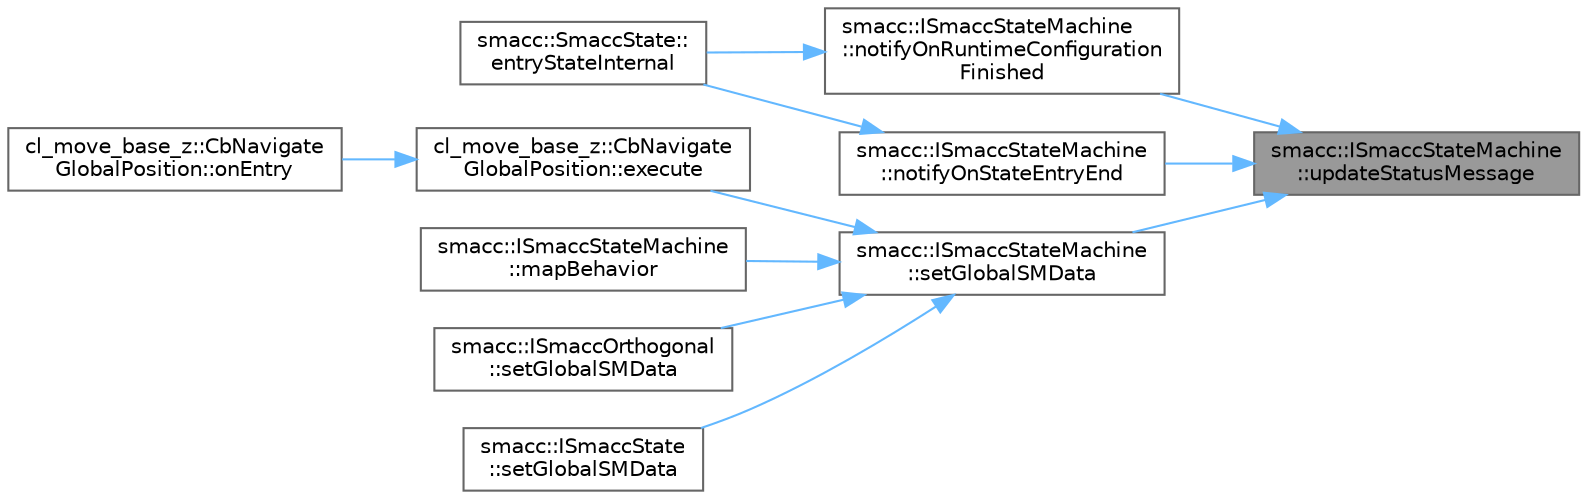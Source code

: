 digraph "smacc::ISmaccStateMachine::updateStatusMessage"
{
 // LATEX_PDF_SIZE
  bgcolor="transparent";
  edge [fontname=Helvetica,fontsize=10,labelfontname=Helvetica,labelfontsize=10];
  node [fontname=Helvetica,fontsize=10,shape=box,height=0.2,width=0.4];
  rankdir="RL";
  Node1 [label="smacc::ISmaccStateMachine\l::updateStatusMessage",height=0.2,width=0.4,color="gray40", fillcolor="grey60", style="filled", fontcolor="black",tooltip=" "];
  Node1 -> Node2 [dir="back",color="steelblue1",style="solid"];
  Node2 [label="smacc::ISmaccStateMachine\l::notifyOnRuntimeConfiguration\lFinished",height=0.2,width=0.4,color="grey40", fillcolor="white", style="filled",URL="$classsmacc_1_1ISmaccStateMachine.html#a0a561ebd12c874a9fa85ba75b740871b",tooltip=" "];
  Node2 -> Node3 [dir="back",color="steelblue1",style="solid"];
  Node3 [label="smacc::SmaccState::\lentryStateInternal",height=0.2,width=0.4,color="grey40", fillcolor="white", style="filled",URL="$classsmacc_1_1SmaccState.html#a084b95d0cb856d048fdb5ce81400eec7",tooltip=" "];
  Node1 -> Node4 [dir="back",color="steelblue1",style="solid"];
  Node4 [label="smacc::ISmaccStateMachine\l::notifyOnStateEntryEnd",height=0.2,width=0.4,color="grey40", fillcolor="white", style="filled",URL="$classsmacc_1_1ISmaccStateMachine.html#a856cf2d25d84659b974cccfbf44aeec9",tooltip=" "];
  Node4 -> Node3 [dir="back",color="steelblue1",style="solid"];
  Node1 -> Node5 [dir="back",color="steelblue1",style="solid"];
  Node5 [label="smacc::ISmaccStateMachine\l::setGlobalSMData",height=0.2,width=0.4,color="grey40", fillcolor="white", style="filled",URL="$classsmacc_1_1ISmaccStateMachine.html#a8588f9e580fbb95b53e2bd2ca3ff1f98",tooltip=" "];
  Node5 -> Node6 [dir="back",color="steelblue1",style="solid"];
  Node6 [label="cl_move_base_z::CbNavigate\lGlobalPosition::execute",height=0.2,width=0.4,color="grey40", fillcolor="white", style="filled",URL="$classcl__move__base__z_1_1CbNavigateGlobalPosition.html#a0b8525ea9e4388b27cb1f9b1e06a3b63",tooltip=" "];
  Node6 -> Node7 [dir="back",color="steelblue1",style="solid"];
  Node7 [label="cl_move_base_z::CbNavigate\lGlobalPosition::onEntry",height=0.2,width=0.4,color="grey40", fillcolor="white", style="filled",URL="$classcl__move__base__z_1_1CbNavigateGlobalPosition.html#a66d8b0555ef2945bc108dcd5171be292",tooltip=" "];
  Node5 -> Node8 [dir="back",color="steelblue1",style="solid"];
  Node8 [label="smacc::ISmaccStateMachine\l::mapBehavior",height=0.2,width=0.4,color="grey40", fillcolor="white", style="filled",URL="$classsmacc_1_1ISmaccStateMachine.html#acfb75233b79062cc7769ea751b7f320d",tooltip=" "];
  Node5 -> Node9 [dir="back",color="steelblue1",style="solid"];
  Node9 [label="smacc::ISmaccOrthogonal\l::setGlobalSMData",height=0.2,width=0.4,color="grey40", fillcolor="white", style="filled",URL="$classsmacc_1_1ISmaccOrthogonal.html#a2b5b15907fa6c7c6882717246f0633ab",tooltip=" "];
  Node5 -> Node10 [dir="back",color="steelblue1",style="solid"];
  Node10 [label="smacc::ISmaccState\l::setGlobalSMData",height=0.2,width=0.4,color="grey40", fillcolor="white", style="filled",URL="$classsmacc_1_1ISmaccState.html#a120fcda41b44a437ff2e3906ac9fa5ca",tooltip=" "];
}
